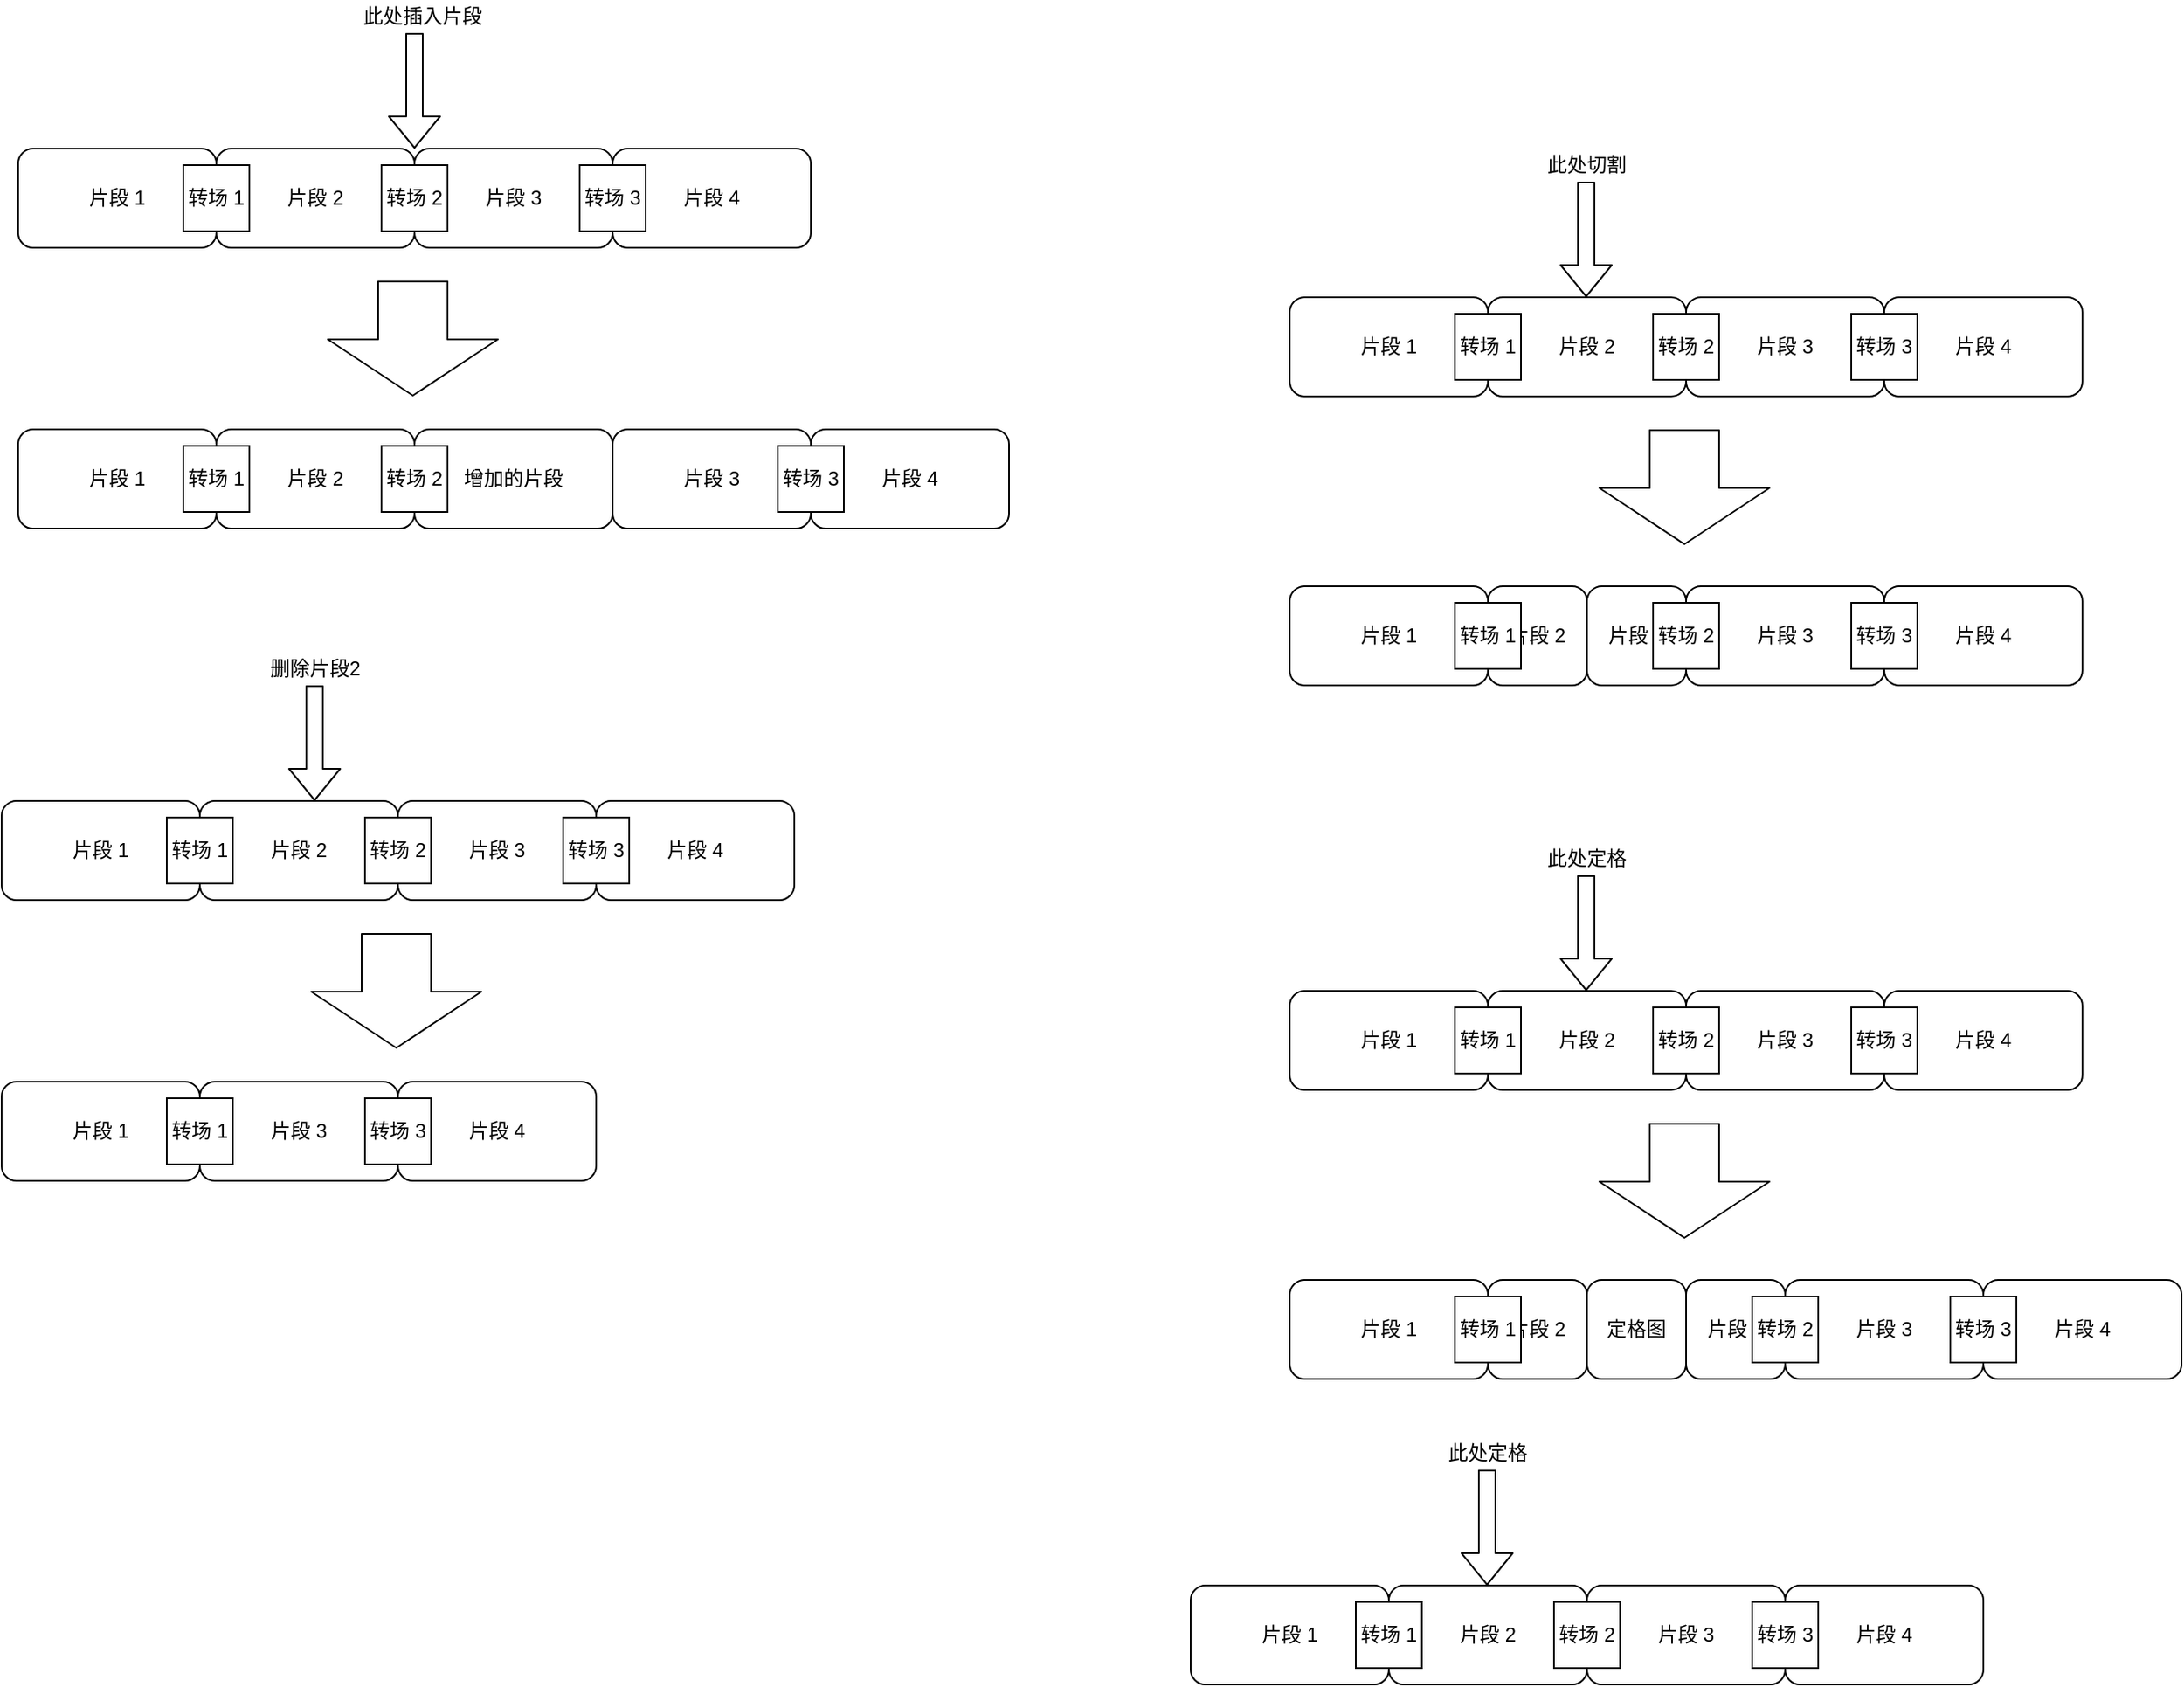 <mxfile version="13.10.0" type="github">
  <diagram id="jp2Y9jRFlkztXLDR2WbW" name="Page-1">
    <mxGraphModel dx="896" dy="590" grid="1" gridSize="10" guides="1" tooltips="1" connect="1" arrows="1" fold="1" page="1" pageScale="1" pageWidth="827" pageHeight="1169" math="0" shadow="0">
      <root>
        <mxCell id="0" />
        <mxCell id="1" parent="0" />
        <mxCell id="YivMEvw6DxP14KVyqrl9-61" value="片段 2" style="rounded=1;whiteSpace=wrap;html=1;" parent="1" vertex="1">
          <mxGeometry x="1080" y="385" width="60" height="60" as="geometry" />
        </mxCell>
        <mxCell id="cgGXA-gtUY1WTYWLW74D-1" value="片段 1" style="rounded=1;whiteSpace=wrap;html=1;" parent="1" vertex="1">
          <mxGeometry x="130" y="120" width="120" height="60" as="geometry" />
        </mxCell>
        <mxCell id="cgGXA-gtUY1WTYWLW74D-2" value="片段 2" style="rounded=1;whiteSpace=wrap;html=1;" parent="1" vertex="1">
          <mxGeometry x="250" y="120" width="120" height="60" as="geometry" />
        </mxCell>
        <mxCell id="cgGXA-gtUY1WTYWLW74D-3" value="片段 3" style="rounded=1;whiteSpace=wrap;html=1;" parent="1" vertex="1">
          <mxGeometry x="370" y="120" width="120" height="60" as="geometry" />
        </mxCell>
        <mxCell id="cgGXA-gtUY1WTYWLW74D-4" value="片段 4" style="rounded=1;whiteSpace=wrap;html=1;" parent="1" vertex="1">
          <mxGeometry x="490" y="120" width="120" height="60" as="geometry" />
        </mxCell>
        <mxCell id="cgGXA-gtUY1WTYWLW74D-5" value="转场 1" style="rounded=0;whiteSpace=wrap;html=1;" parent="1" vertex="1">
          <mxGeometry x="230" y="130" width="40" height="40" as="geometry" />
        </mxCell>
        <mxCell id="cgGXA-gtUY1WTYWLW74D-6" value="转场 2" style="rounded=0;whiteSpace=wrap;html=1;" parent="1" vertex="1">
          <mxGeometry x="350" y="130" width="40" height="40" as="geometry" />
        </mxCell>
        <mxCell id="cgGXA-gtUY1WTYWLW74D-7" value="转场 3" style="rounded=0;whiteSpace=wrap;html=1;" parent="1" vertex="1">
          <mxGeometry x="470" y="130" width="40" height="40" as="geometry" />
        </mxCell>
        <mxCell id="cgGXA-gtUY1WTYWLW74D-8" value="" style="shape=flexArrow;endArrow=classic;html=1;" parent="1" edge="1">
          <mxGeometry width="50" height="50" relative="1" as="geometry">
            <mxPoint x="370" y="50" as="sourcePoint" />
            <mxPoint x="370" y="120" as="targetPoint" />
          </mxGeometry>
        </mxCell>
        <mxCell id="cgGXA-gtUY1WTYWLW74D-9" value="此处插入片段" style="text;html=1;strokeColor=none;fillColor=none;align=center;verticalAlign=middle;whiteSpace=wrap;rounded=0;" parent="1" vertex="1">
          <mxGeometry x="330" y="30" width="90" height="20" as="geometry" />
        </mxCell>
        <mxCell id="YivMEvw6DxP14KVyqrl9-2" value="" style="shape=flexArrow;endArrow=classic;html=1;endWidth=60;endSize=11;width=42;" parent="1" edge="1">
          <mxGeometry width="50" height="50" relative="1" as="geometry">
            <mxPoint x="369" y="200" as="sourcePoint" />
            <mxPoint x="369" y="270" as="targetPoint" />
          </mxGeometry>
        </mxCell>
        <mxCell id="YivMEvw6DxP14KVyqrl9-3" value="片段 1" style="rounded=1;whiteSpace=wrap;html=1;" parent="1" vertex="1">
          <mxGeometry x="130" y="290" width="120" height="60" as="geometry" />
        </mxCell>
        <mxCell id="YivMEvw6DxP14KVyqrl9-4" value="片段 2" style="rounded=1;whiteSpace=wrap;html=1;" parent="1" vertex="1">
          <mxGeometry x="250" y="290" width="120" height="60" as="geometry" />
        </mxCell>
        <mxCell id="YivMEvw6DxP14KVyqrl9-5" value="片段 3" style="rounded=1;whiteSpace=wrap;html=1;" parent="1" vertex="1">
          <mxGeometry x="490" y="290" width="120" height="60" as="geometry" />
        </mxCell>
        <mxCell id="YivMEvw6DxP14KVyqrl9-6" value="片段 4" style="rounded=1;whiteSpace=wrap;html=1;" parent="1" vertex="1">
          <mxGeometry x="610" y="290" width="120" height="60" as="geometry" />
        </mxCell>
        <mxCell id="YivMEvw6DxP14KVyqrl9-7" value="转场 1" style="rounded=0;whiteSpace=wrap;html=1;" parent="1" vertex="1">
          <mxGeometry x="230" y="300" width="40" height="40" as="geometry" />
        </mxCell>
        <mxCell id="YivMEvw6DxP14KVyqrl9-9" value="转场 3" style="rounded=0;whiteSpace=wrap;html=1;" parent="1" vertex="1">
          <mxGeometry x="590" y="300" width="40" height="40" as="geometry" />
        </mxCell>
        <mxCell id="YivMEvw6DxP14KVyqrl9-10" value="增加的片段" style="rounded=1;whiteSpace=wrap;html=1;" parent="1" vertex="1">
          <mxGeometry x="370" y="290" width="120" height="60" as="geometry" />
        </mxCell>
        <mxCell id="YivMEvw6DxP14KVyqrl9-8" value="转场 2" style="rounded=0;whiteSpace=wrap;html=1;" parent="1" vertex="1">
          <mxGeometry x="350" y="300" width="40" height="40" as="geometry" />
        </mxCell>
        <mxCell id="YivMEvw6DxP14KVyqrl9-11" value="片段 1" style="rounded=1;whiteSpace=wrap;html=1;" parent="1" vertex="1">
          <mxGeometry x="120" y="515" width="120" height="60" as="geometry" />
        </mxCell>
        <mxCell id="YivMEvw6DxP14KVyqrl9-12" value="片段 2" style="rounded=1;whiteSpace=wrap;html=1;" parent="1" vertex="1">
          <mxGeometry x="240" y="515" width="120" height="60" as="geometry" />
        </mxCell>
        <mxCell id="YivMEvw6DxP14KVyqrl9-13" value="片段 3" style="rounded=1;whiteSpace=wrap;html=1;" parent="1" vertex="1">
          <mxGeometry x="360" y="515" width="120" height="60" as="geometry" />
        </mxCell>
        <mxCell id="YivMEvw6DxP14KVyqrl9-14" value="片段 4" style="rounded=1;whiteSpace=wrap;html=1;" parent="1" vertex="1">
          <mxGeometry x="480" y="515" width="120" height="60" as="geometry" />
        </mxCell>
        <mxCell id="YivMEvw6DxP14KVyqrl9-15" value="转场 1" style="rounded=0;whiteSpace=wrap;html=1;" parent="1" vertex="1">
          <mxGeometry x="220" y="525" width="40" height="40" as="geometry" />
        </mxCell>
        <mxCell id="YivMEvw6DxP14KVyqrl9-16" value="转场 2" style="rounded=0;whiteSpace=wrap;html=1;" parent="1" vertex="1">
          <mxGeometry x="340" y="525" width="40" height="40" as="geometry" />
        </mxCell>
        <mxCell id="YivMEvw6DxP14KVyqrl9-17" value="转场 3" style="rounded=0;whiteSpace=wrap;html=1;" parent="1" vertex="1">
          <mxGeometry x="460" y="525" width="40" height="40" as="geometry" />
        </mxCell>
        <mxCell id="YivMEvw6DxP14KVyqrl9-18" value="" style="shape=flexArrow;endArrow=classic;html=1;" parent="1" edge="1">
          <mxGeometry width="50" height="50" relative="1" as="geometry">
            <mxPoint x="309.5" y="445" as="sourcePoint" />
            <mxPoint x="309.5" y="515" as="targetPoint" />
          </mxGeometry>
        </mxCell>
        <mxCell id="YivMEvw6DxP14KVyqrl9-19" value="删除片段2" style="text;html=1;strokeColor=none;fillColor=none;align=center;verticalAlign=middle;whiteSpace=wrap;rounded=0;" parent="1" vertex="1">
          <mxGeometry x="265" y="425" width="90" height="20" as="geometry" />
        </mxCell>
        <mxCell id="YivMEvw6DxP14KVyqrl9-20" value="" style="shape=flexArrow;endArrow=classic;html=1;endWidth=60;endSize=11;width=42;" parent="1" edge="1">
          <mxGeometry width="50" height="50" relative="1" as="geometry">
            <mxPoint x="359" y="595" as="sourcePoint" />
            <mxPoint x="359" y="665" as="targetPoint" />
          </mxGeometry>
        </mxCell>
        <mxCell id="YivMEvw6DxP14KVyqrl9-21" value="片段 1" style="rounded=1;whiteSpace=wrap;html=1;" parent="1" vertex="1">
          <mxGeometry x="120" y="685" width="120" height="60" as="geometry" />
        </mxCell>
        <mxCell id="YivMEvw6DxP14KVyqrl9-23" value="片段 3" style="rounded=1;whiteSpace=wrap;html=1;" parent="1" vertex="1">
          <mxGeometry x="240" y="685" width="120" height="60" as="geometry" />
        </mxCell>
        <mxCell id="YivMEvw6DxP14KVyqrl9-24" value="片段 4" style="rounded=1;whiteSpace=wrap;html=1;" parent="1" vertex="1">
          <mxGeometry x="360" y="685" width="120" height="60" as="geometry" />
        </mxCell>
        <mxCell id="YivMEvw6DxP14KVyqrl9-25" value="转场 1" style="rounded=0;whiteSpace=wrap;html=1;" parent="1" vertex="1">
          <mxGeometry x="220" y="695" width="40" height="40" as="geometry" />
        </mxCell>
        <mxCell id="YivMEvw6DxP14KVyqrl9-26" value="转场 3" style="rounded=0;whiteSpace=wrap;html=1;" parent="1" vertex="1">
          <mxGeometry x="340" y="695" width="40" height="40" as="geometry" />
        </mxCell>
        <mxCell id="YivMEvw6DxP14KVyqrl9-29" value="片段 1" style="rounded=1;whiteSpace=wrap;html=1;" parent="1" vertex="1">
          <mxGeometry x="900" y="210" width="120" height="60" as="geometry" />
        </mxCell>
        <mxCell id="YivMEvw6DxP14KVyqrl9-30" value="片段 2" style="rounded=1;whiteSpace=wrap;html=1;" parent="1" vertex="1">
          <mxGeometry x="1020" y="210" width="120" height="60" as="geometry" />
        </mxCell>
        <mxCell id="YivMEvw6DxP14KVyqrl9-31" value="片段 3" style="rounded=1;whiteSpace=wrap;html=1;" parent="1" vertex="1">
          <mxGeometry x="1140" y="210" width="120" height="60" as="geometry" />
        </mxCell>
        <mxCell id="YivMEvw6DxP14KVyqrl9-32" value="片段 4" style="rounded=1;whiteSpace=wrap;html=1;" parent="1" vertex="1">
          <mxGeometry x="1260" y="210" width="120" height="60" as="geometry" />
        </mxCell>
        <mxCell id="YivMEvw6DxP14KVyqrl9-33" value="转场 1" style="rounded=0;whiteSpace=wrap;html=1;" parent="1" vertex="1">
          <mxGeometry x="1000" y="220" width="40" height="40" as="geometry" />
        </mxCell>
        <mxCell id="YivMEvw6DxP14KVyqrl9-34" value="转场 2" style="rounded=0;whiteSpace=wrap;html=1;" parent="1" vertex="1">
          <mxGeometry x="1120" y="220" width="40" height="40" as="geometry" />
        </mxCell>
        <mxCell id="YivMEvw6DxP14KVyqrl9-35" value="转场 3" style="rounded=0;whiteSpace=wrap;html=1;" parent="1" vertex="1">
          <mxGeometry x="1240" y="220" width="40" height="40" as="geometry" />
        </mxCell>
        <mxCell id="YivMEvw6DxP14KVyqrl9-36" value="" style="shape=flexArrow;endArrow=classic;html=1;" parent="1" edge="1">
          <mxGeometry width="50" height="50" relative="1" as="geometry">
            <mxPoint x="1079.5" y="140" as="sourcePoint" />
            <mxPoint x="1079.5" y="210" as="targetPoint" />
          </mxGeometry>
        </mxCell>
        <mxCell id="YivMEvw6DxP14KVyqrl9-37" value="此处切割" style="text;html=1;strokeColor=none;fillColor=none;align=center;verticalAlign=middle;whiteSpace=wrap;rounded=0;" parent="1" vertex="1">
          <mxGeometry x="1035" y="120" width="90" height="20" as="geometry" />
        </mxCell>
        <mxCell id="YivMEvw6DxP14KVyqrl9-38" value="" style="shape=flexArrow;endArrow=classic;html=1;endWidth=60;endSize=11;width=42;" parent="1" edge="1">
          <mxGeometry width="50" height="50" relative="1" as="geometry">
            <mxPoint x="1139" y="290" as="sourcePoint" />
            <mxPoint x="1139" y="360" as="targetPoint" />
          </mxGeometry>
        </mxCell>
        <mxCell id="YivMEvw6DxP14KVyqrl9-47" value="片段 1" style="rounded=1;whiteSpace=wrap;html=1;" parent="1" vertex="1">
          <mxGeometry x="900" y="385" width="120" height="60" as="geometry" />
        </mxCell>
        <mxCell id="YivMEvw6DxP14KVyqrl9-48" value="片段 2" style="rounded=1;whiteSpace=wrap;html=1;" parent="1" vertex="1">
          <mxGeometry x="1020" y="385" width="60" height="60" as="geometry" />
        </mxCell>
        <mxCell id="YivMEvw6DxP14KVyqrl9-49" value="片段 3" style="rounded=1;whiteSpace=wrap;html=1;" parent="1" vertex="1">
          <mxGeometry x="1140" y="385" width="120" height="60" as="geometry" />
        </mxCell>
        <mxCell id="YivMEvw6DxP14KVyqrl9-50" value="片段 4" style="rounded=1;whiteSpace=wrap;html=1;" parent="1" vertex="1">
          <mxGeometry x="1260" y="385" width="120" height="60" as="geometry" />
        </mxCell>
        <mxCell id="YivMEvw6DxP14KVyqrl9-51" value="转场 1" style="rounded=0;whiteSpace=wrap;html=1;" parent="1" vertex="1">
          <mxGeometry x="1000" y="395" width="40" height="40" as="geometry" />
        </mxCell>
        <mxCell id="YivMEvw6DxP14KVyqrl9-52" value="转场 2" style="rounded=0;whiteSpace=wrap;html=1;" parent="1" vertex="1">
          <mxGeometry x="1120" y="395" width="40" height="40" as="geometry" />
        </mxCell>
        <mxCell id="YivMEvw6DxP14KVyqrl9-53" value="转场 3" style="rounded=0;whiteSpace=wrap;html=1;" parent="1" vertex="1">
          <mxGeometry x="1240" y="395" width="40" height="40" as="geometry" />
        </mxCell>
        <mxCell id="YivMEvw6DxP14KVyqrl9-62" value="片段 2" style="rounded=1;whiteSpace=wrap;html=1;" parent="1" vertex="1">
          <mxGeometry x="1140" y="805" width="60" height="60" as="geometry" />
        </mxCell>
        <mxCell id="YivMEvw6DxP14KVyqrl9-63" value="片段 1" style="rounded=1;whiteSpace=wrap;html=1;" parent="1" vertex="1">
          <mxGeometry x="900" y="630" width="120" height="60" as="geometry" />
        </mxCell>
        <mxCell id="YivMEvw6DxP14KVyqrl9-64" value="片段 2" style="rounded=1;whiteSpace=wrap;html=1;" parent="1" vertex="1">
          <mxGeometry x="1020" y="630" width="120" height="60" as="geometry" />
        </mxCell>
        <mxCell id="YivMEvw6DxP14KVyqrl9-65" value="片段 3" style="rounded=1;whiteSpace=wrap;html=1;" parent="1" vertex="1">
          <mxGeometry x="1140" y="630" width="120" height="60" as="geometry" />
        </mxCell>
        <mxCell id="YivMEvw6DxP14KVyqrl9-66" value="片段 4" style="rounded=1;whiteSpace=wrap;html=1;" parent="1" vertex="1">
          <mxGeometry x="1260" y="630" width="120" height="60" as="geometry" />
        </mxCell>
        <mxCell id="YivMEvw6DxP14KVyqrl9-67" value="转场 1" style="rounded=0;whiteSpace=wrap;html=1;" parent="1" vertex="1">
          <mxGeometry x="1000" y="640" width="40" height="40" as="geometry" />
        </mxCell>
        <mxCell id="YivMEvw6DxP14KVyqrl9-68" value="转场 2" style="rounded=0;whiteSpace=wrap;html=1;" parent="1" vertex="1">
          <mxGeometry x="1120" y="640" width="40" height="40" as="geometry" />
        </mxCell>
        <mxCell id="YivMEvw6DxP14KVyqrl9-69" value="转场 3" style="rounded=0;whiteSpace=wrap;html=1;" parent="1" vertex="1">
          <mxGeometry x="1240" y="640" width="40" height="40" as="geometry" />
        </mxCell>
        <mxCell id="YivMEvw6DxP14KVyqrl9-70" value="" style="shape=flexArrow;endArrow=classic;html=1;" parent="1" edge="1">
          <mxGeometry width="50" height="50" relative="1" as="geometry">
            <mxPoint x="1079.5" y="560" as="sourcePoint" />
            <mxPoint x="1079.5" y="630" as="targetPoint" />
          </mxGeometry>
        </mxCell>
        <mxCell id="YivMEvw6DxP14KVyqrl9-71" value="此处定格" style="text;html=1;strokeColor=none;fillColor=none;align=center;verticalAlign=middle;whiteSpace=wrap;rounded=0;" parent="1" vertex="1">
          <mxGeometry x="1035" y="540" width="90" height="20" as="geometry" />
        </mxCell>
        <mxCell id="YivMEvw6DxP14KVyqrl9-72" value="" style="shape=flexArrow;endArrow=classic;html=1;endWidth=60;endSize=11;width=42;" parent="1" edge="1">
          <mxGeometry width="50" height="50" relative="1" as="geometry">
            <mxPoint x="1139" y="710" as="sourcePoint" />
            <mxPoint x="1139" y="780" as="targetPoint" />
          </mxGeometry>
        </mxCell>
        <mxCell id="YivMEvw6DxP14KVyqrl9-73" value="片段 1" style="rounded=1;whiteSpace=wrap;html=1;" parent="1" vertex="1">
          <mxGeometry x="900" y="805" width="120" height="60" as="geometry" />
        </mxCell>
        <mxCell id="YivMEvw6DxP14KVyqrl9-74" value="片段 2" style="rounded=1;whiteSpace=wrap;html=1;" parent="1" vertex="1">
          <mxGeometry x="1020" y="805" width="60" height="60" as="geometry" />
        </mxCell>
        <mxCell id="YivMEvw6DxP14KVyqrl9-75" value="片段 3" style="rounded=1;whiteSpace=wrap;html=1;" parent="1" vertex="1">
          <mxGeometry x="1200" y="805" width="120" height="60" as="geometry" />
        </mxCell>
        <mxCell id="YivMEvw6DxP14KVyqrl9-76" value="片段 4" style="rounded=1;whiteSpace=wrap;html=1;" parent="1" vertex="1">
          <mxGeometry x="1320" y="805" width="120" height="60" as="geometry" />
        </mxCell>
        <mxCell id="YivMEvw6DxP14KVyqrl9-77" value="转场 1" style="rounded=0;whiteSpace=wrap;html=1;" parent="1" vertex="1">
          <mxGeometry x="1000" y="815" width="40" height="40" as="geometry" />
        </mxCell>
        <mxCell id="YivMEvw6DxP14KVyqrl9-78" value="转场 2" style="rounded=0;whiteSpace=wrap;html=1;" parent="1" vertex="1">
          <mxGeometry x="1180" y="815" width="40" height="40" as="geometry" />
        </mxCell>
        <mxCell id="YivMEvw6DxP14KVyqrl9-79" value="转场 3" style="rounded=0;whiteSpace=wrap;html=1;" parent="1" vertex="1">
          <mxGeometry x="1300" y="815" width="40" height="40" as="geometry" />
        </mxCell>
        <mxCell id="YivMEvw6DxP14KVyqrl9-80" value="定格图" style="rounded=1;whiteSpace=wrap;html=1;" parent="1" vertex="1">
          <mxGeometry x="1080" y="805" width="60" height="60" as="geometry" />
        </mxCell>
        <mxCell id="YivMEvw6DxP14KVyqrl9-81" value="片段 1" style="rounded=1;whiteSpace=wrap;html=1;" parent="1" vertex="1">
          <mxGeometry x="840" y="990" width="120" height="60" as="geometry" />
        </mxCell>
        <mxCell id="YivMEvw6DxP14KVyqrl9-82" value="片段 2" style="rounded=1;whiteSpace=wrap;html=1;" parent="1" vertex="1">
          <mxGeometry x="960" y="990" width="120" height="60" as="geometry" />
        </mxCell>
        <mxCell id="YivMEvw6DxP14KVyqrl9-83" value="片段 3" style="rounded=1;whiteSpace=wrap;html=1;" parent="1" vertex="1">
          <mxGeometry x="1080" y="990" width="120" height="60" as="geometry" />
        </mxCell>
        <mxCell id="YivMEvw6DxP14KVyqrl9-84" value="片段 4" style="rounded=1;whiteSpace=wrap;html=1;" parent="1" vertex="1">
          <mxGeometry x="1200" y="990" width="120" height="60" as="geometry" />
        </mxCell>
        <mxCell id="YivMEvw6DxP14KVyqrl9-85" value="转场 1" style="rounded=0;whiteSpace=wrap;html=1;" parent="1" vertex="1">
          <mxGeometry x="940" y="1000" width="40" height="40" as="geometry" />
        </mxCell>
        <mxCell id="YivMEvw6DxP14KVyqrl9-86" value="转场 2" style="rounded=0;whiteSpace=wrap;html=1;" parent="1" vertex="1">
          <mxGeometry x="1060" y="1000" width="40" height="40" as="geometry" />
        </mxCell>
        <mxCell id="YivMEvw6DxP14KVyqrl9-87" value="转场 3" style="rounded=0;whiteSpace=wrap;html=1;" parent="1" vertex="1">
          <mxGeometry x="1180" y="1000" width="40" height="40" as="geometry" />
        </mxCell>
        <mxCell id="YivMEvw6DxP14KVyqrl9-88" value="" style="shape=flexArrow;endArrow=classic;html=1;" parent="1" edge="1">
          <mxGeometry width="50" height="50" relative="1" as="geometry">
            <mxPoint x="1019.5" y="920" as="sourcePoint" />
            <mxPoint x="1019.5" y="990" as="targetPoint" />
          </mxGeometry>
        </mxCell>
        <mxCell id="YivMEvw6DxP14KVyqrl9-89" value="此处定格" style="text;html=1;strokeColor=none;fillColor=none;align=center;verticalAlign=middle;whiteSpace=wrap;rounded=0;" parent="1" vertex="1">
          <mxGeometry x="975" y="900" width="90" height="20" as="geometry" />
        </mxCell>
      </root>
    </mxGraphModel>
  </diagram>
</mxfile>
